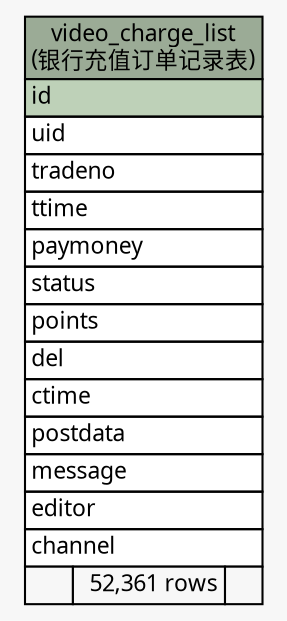 // dot 2.26.0 on Linux 2.6.32-504.3.3.el6.x86_64
// SchemaSpy rev Unknown
digraph "video_charge_list" {
  graph [
    rankdir="RL"
    bgcolor="#f7f7f7"
    nodesep="0.18"
    ranksep="0.46"
    fontname="Microsoft YaHei"
    fontsize="11"
  ];
  node [
    fontname="Microsoft YaHei"
    fontsize="11"
    shape="plaintext"
  ];
  edge [
    arrowsize="0.8"
  ];
  "video_charge_list" [
    label=<
    <TABLE BORDER="0" CELLBORDER="1" CELLSPACING="0" BGCOLOR="#ffffff">
      <TR><TD COLSPAN="3" BGCOLOR="#9bab96" ALIGN="CENTER">video_charge_list<br/>(银行充值订单记录表)</TD></TR>
      <TR><TD PORT="id" COLSPAN="3" BGCOLOR="#bed1b8" ALIGN="LEFT">id</TD></TR>
      <TR><TD PORT="uid" COLSPAN="3" ALIGN="LEFT">uid</TD></TR>
      <TR><TD PORT="tradeno" COLSPAN="3" ALIGN="LEFT">tradeno</TD></TR>
      <TR><TD PORT="ttime" COLSPAN="3" ALIGN="LEFT">ttime</TD></TR>
      <TR><TD PORT="paymoney" COLSPAN="3" ALIGN="LEFT">paymoney</TD></TR>
      <TR><TD PORT="status" COLSPAN="3" ALIGN="LEFT">status</TD></TR>
      <TR><TD PORT="points" COLSPAN="3" ALIGN="LEFT">points</TD></TR>
      <TR><TD PORT="del" COLSPAN="3" ALIGN="LEFT">del</TD></TR>
      <TR><TD PORT="ctime" COLSPAN="3" ALIGN="LEFT">ctime</TD></TR>
      <TR><TD PORT="postdata" COLSPAN="3" ALIGN="LEFT">postdata</TD></TR>
      <TR><TD PORT="message" COLSPAN="3" ALIGN="LEFT">message</TD></TR>
      <TR><TD PORT="editor" COLSPAN="3" ALIGN="LEFT">editor</TD></TR>
      <TR><TD PORT="channel" COLSPAN="3" ALIGN="LEFT">channel</TD></TR>
      <TR><TD ALIGN="LEFT" BGCOLOR="#f7f7f7">  </TD><TD ALIGN="RIGHT" BGCOLOR="#f7f7f7">52,361 rows</TD><TD ALIGN="RIGHT" BGCOLOR="#f7f7f7">  </TD></TR>
    </TABLE>>
    URL="tables/video_charge_list.html"
    tooltip="video_charge_list"
  ];
}
